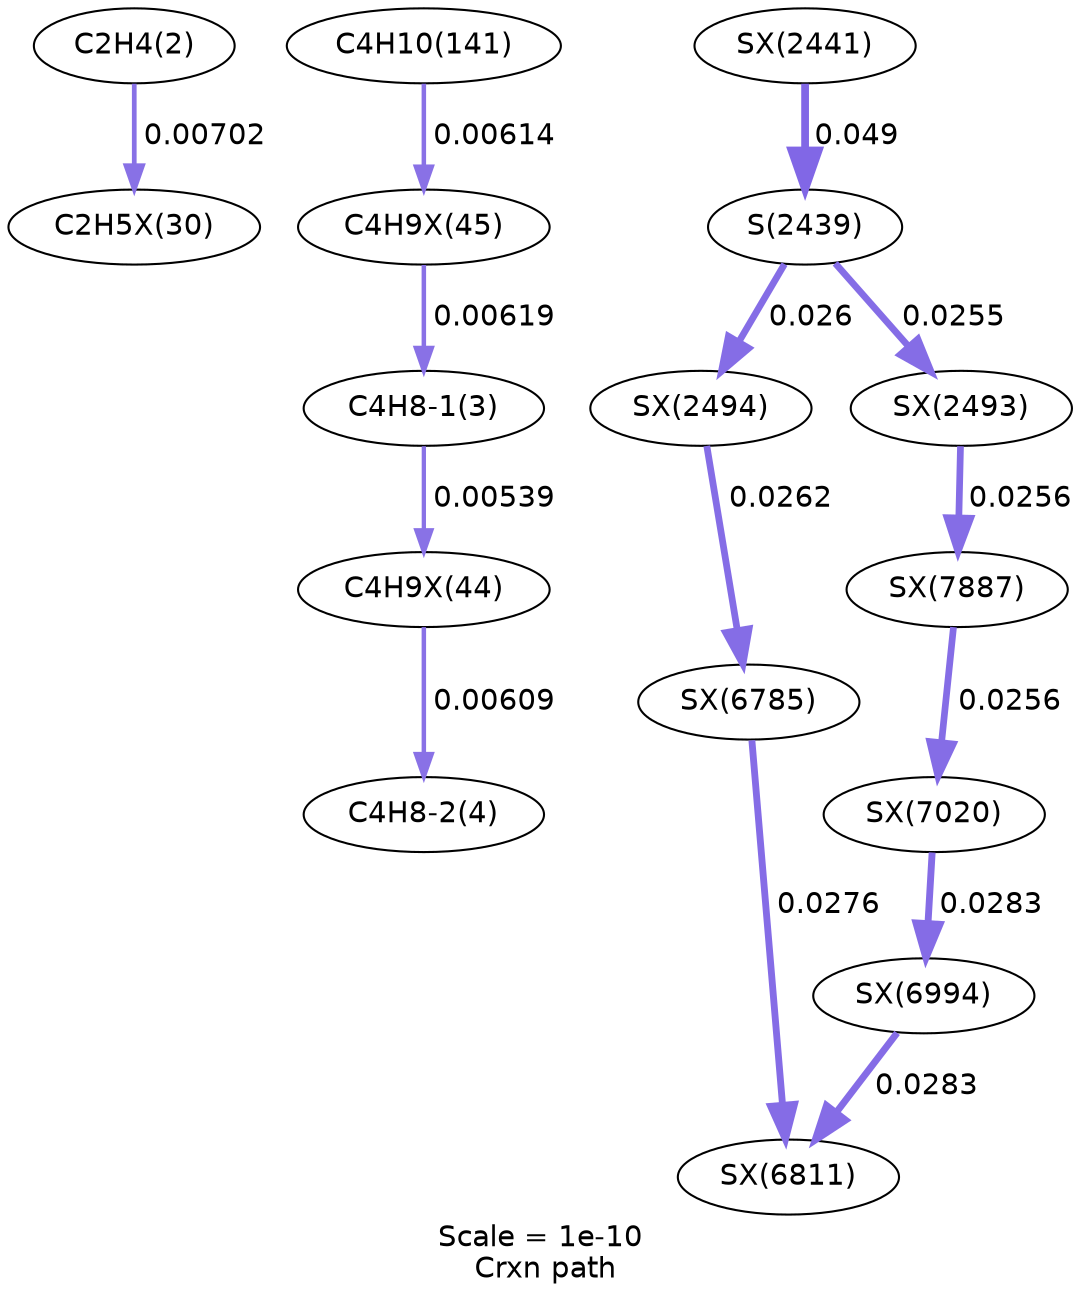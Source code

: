 digraph reaction_paths {
center=1;
s5 -> s56[fontname="Helvetica", style="setlinewidth(2.26)", arrowsize=1.13, color="0.7, 0.507, 0.9"
, label=" 0.00702"];
s64 -> s6[fontname="Helvetica", style="setlinewidth(2.16)", arrowsize=1.08, color="0.7, 0.506, 0.9"
, label=" 0.00619"];
s6 -> s63[fontname="Helvetica", style="setlinewidth(2.06)", arrowsize=1.03, color="0.7, 0.505, 0.9"
, label=" 0.00539"];
s14 -> s64[fontname="Helvetica", style="setlinewidth(2.16)", arrowsize=1.08, color="0.7, 0.506, 0.9"
, label=" 0.00614"];
s63 -> s7[fontname="Helvetica", style="setlinewidth(2.15)", arrowsize=1.07, color="0.7, 0.506, 0.9"
, label=" 0.00609"];
s157 -> s31[fontname="Helvetica", style="setlinewidth(3.72)", arrowsize=1.86, color="0.7, 0.549, 0.9"
, label=" 0.049"];
s31 -> s159[fontname="Helvetica", style="setlinewidth(3.25)", arrowsize=1.62, color="0.7, 0.526, 0.9"
, label=" 0.026"];
s31 -> s158[fontname="Helvetica", style="setlinewidth(3.23)", arrowsize=1.62, color="0.7, 0.526, 0.9"
, label=" 0.0255"];
s159 -> s231[fontname="Helvetica", style="setlinewidth(3.25)", arrowsize=1.63, color="0.7, 0.526, 0.9"
, label=" 0.0262"];
s231 -> s232[fontname="Helvetica", style="setlinewidth(3.29)", arrowsize=1.64, color="0.7, 0.528, 0.9"
, label=" 0.0276"];
s241 -> s232[fontname="Helvetica", style="setlinewidth(3.31)", arrowsize=1.65, color="0.7, 0.528, 0.9"
, label=" 0.0283"];
s243 -> s241[fontname="Helvetica", style="setlinewidth(3.31)", arrowsize=1.65, color="0.7, 0.528, 0.9"
, label=" 0.0283"];
s158 -> s248[fontname="Helvetica", style="setlinewidth(3.23)", arrowsize=1.62, color="0.7, 0.526, 0.9"
, label=" 0.0256"];
s248 -> s243[fontname="Helvetica", style="setlinewidth(3.23)", arrowsize=1.62, color="0.7, 0.526, 0.9"
, label=" 0.0256"];
s5 [ fontname="Helvetica", label="C2H4(2)"];
s6 [ fontname="Helvetica", label="C4H8-1(3)"];
s7 [ fontname="Helvetica", label="C4H8-2(4)"];
s14 [ fontname="Helvetica", label="C4H10(141)"];
s31 [ fontname="Helvetica", label="S(2439)"];
s56 [ fontname="Helvetica", label="C2H5X(30)"];
s63 [ fontname="Helvetica", label="C4H9X(44)"];
s64 [ fontname="Helvetica", label="C4H9X(45)"];
s157 [ fontname="Helvetica", label="SX(2441)"];
s158 [ fontname="Helvetica", label="SX(2493)"];
s159 [ fontname="Helvetica", label="SX(2494)"];
s231 [ fontname="Helvetica", label="SX(6785)"];
s232 [ fontname="Helvetica", label="SX(6811)"];
s241 [ fontname="Helvetica", label="SX(6994)"];
s243 [ fontname="Helvetica", label="SX(7020)"];
s248 [ fontname="Helvetica", label="SX(7887)"];
 label = "Scale = 1e-10\l Crxn path";
 fontname = "Helvetica";
}
